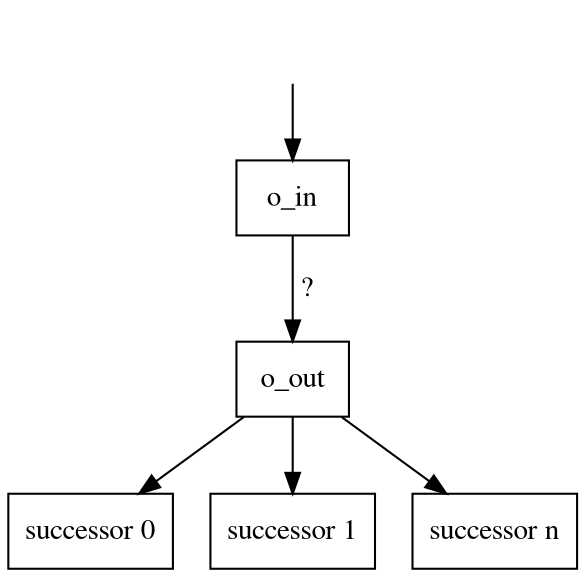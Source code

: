digraph G
{
        node [fontname="Times Roman", shape=rectangle];
        edge [color=black, fontname="Times Roman"];
        from [color=white, label=""];
        in [label="o_in"];
        out [label="o_out"];
        succ0 [label="successor 0"];
        succ1 [label="successor 1"];
        succn [label="successor n"];

from -> in;
in -> out [label=" ?"];
out -> succ0;
out -> succ1;
out -> succn;
}
